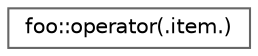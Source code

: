 digraph "Graphical Class Hierarchy"
{
 // LATEX_PDF_SIZE
  bgcolor="transparent";
  edge [fontname=Helvetica,fontsize=10,labelfontname=Helvetica,labelfontsize=10];
  node [fontname=Helvetica,fontsize=10,shape=box,height=0.2,width=0.4];
  rankdir="LR";
  Node0 [id="Node000000",label="foo::operator(.item.)",height=0.2,width=0.4,color="grey40", fillcolor="white", style="filled",URL="$d1/dea/interfacefoo_1_1operator_07_8item_8_08.html",tooltip=" "];
}

